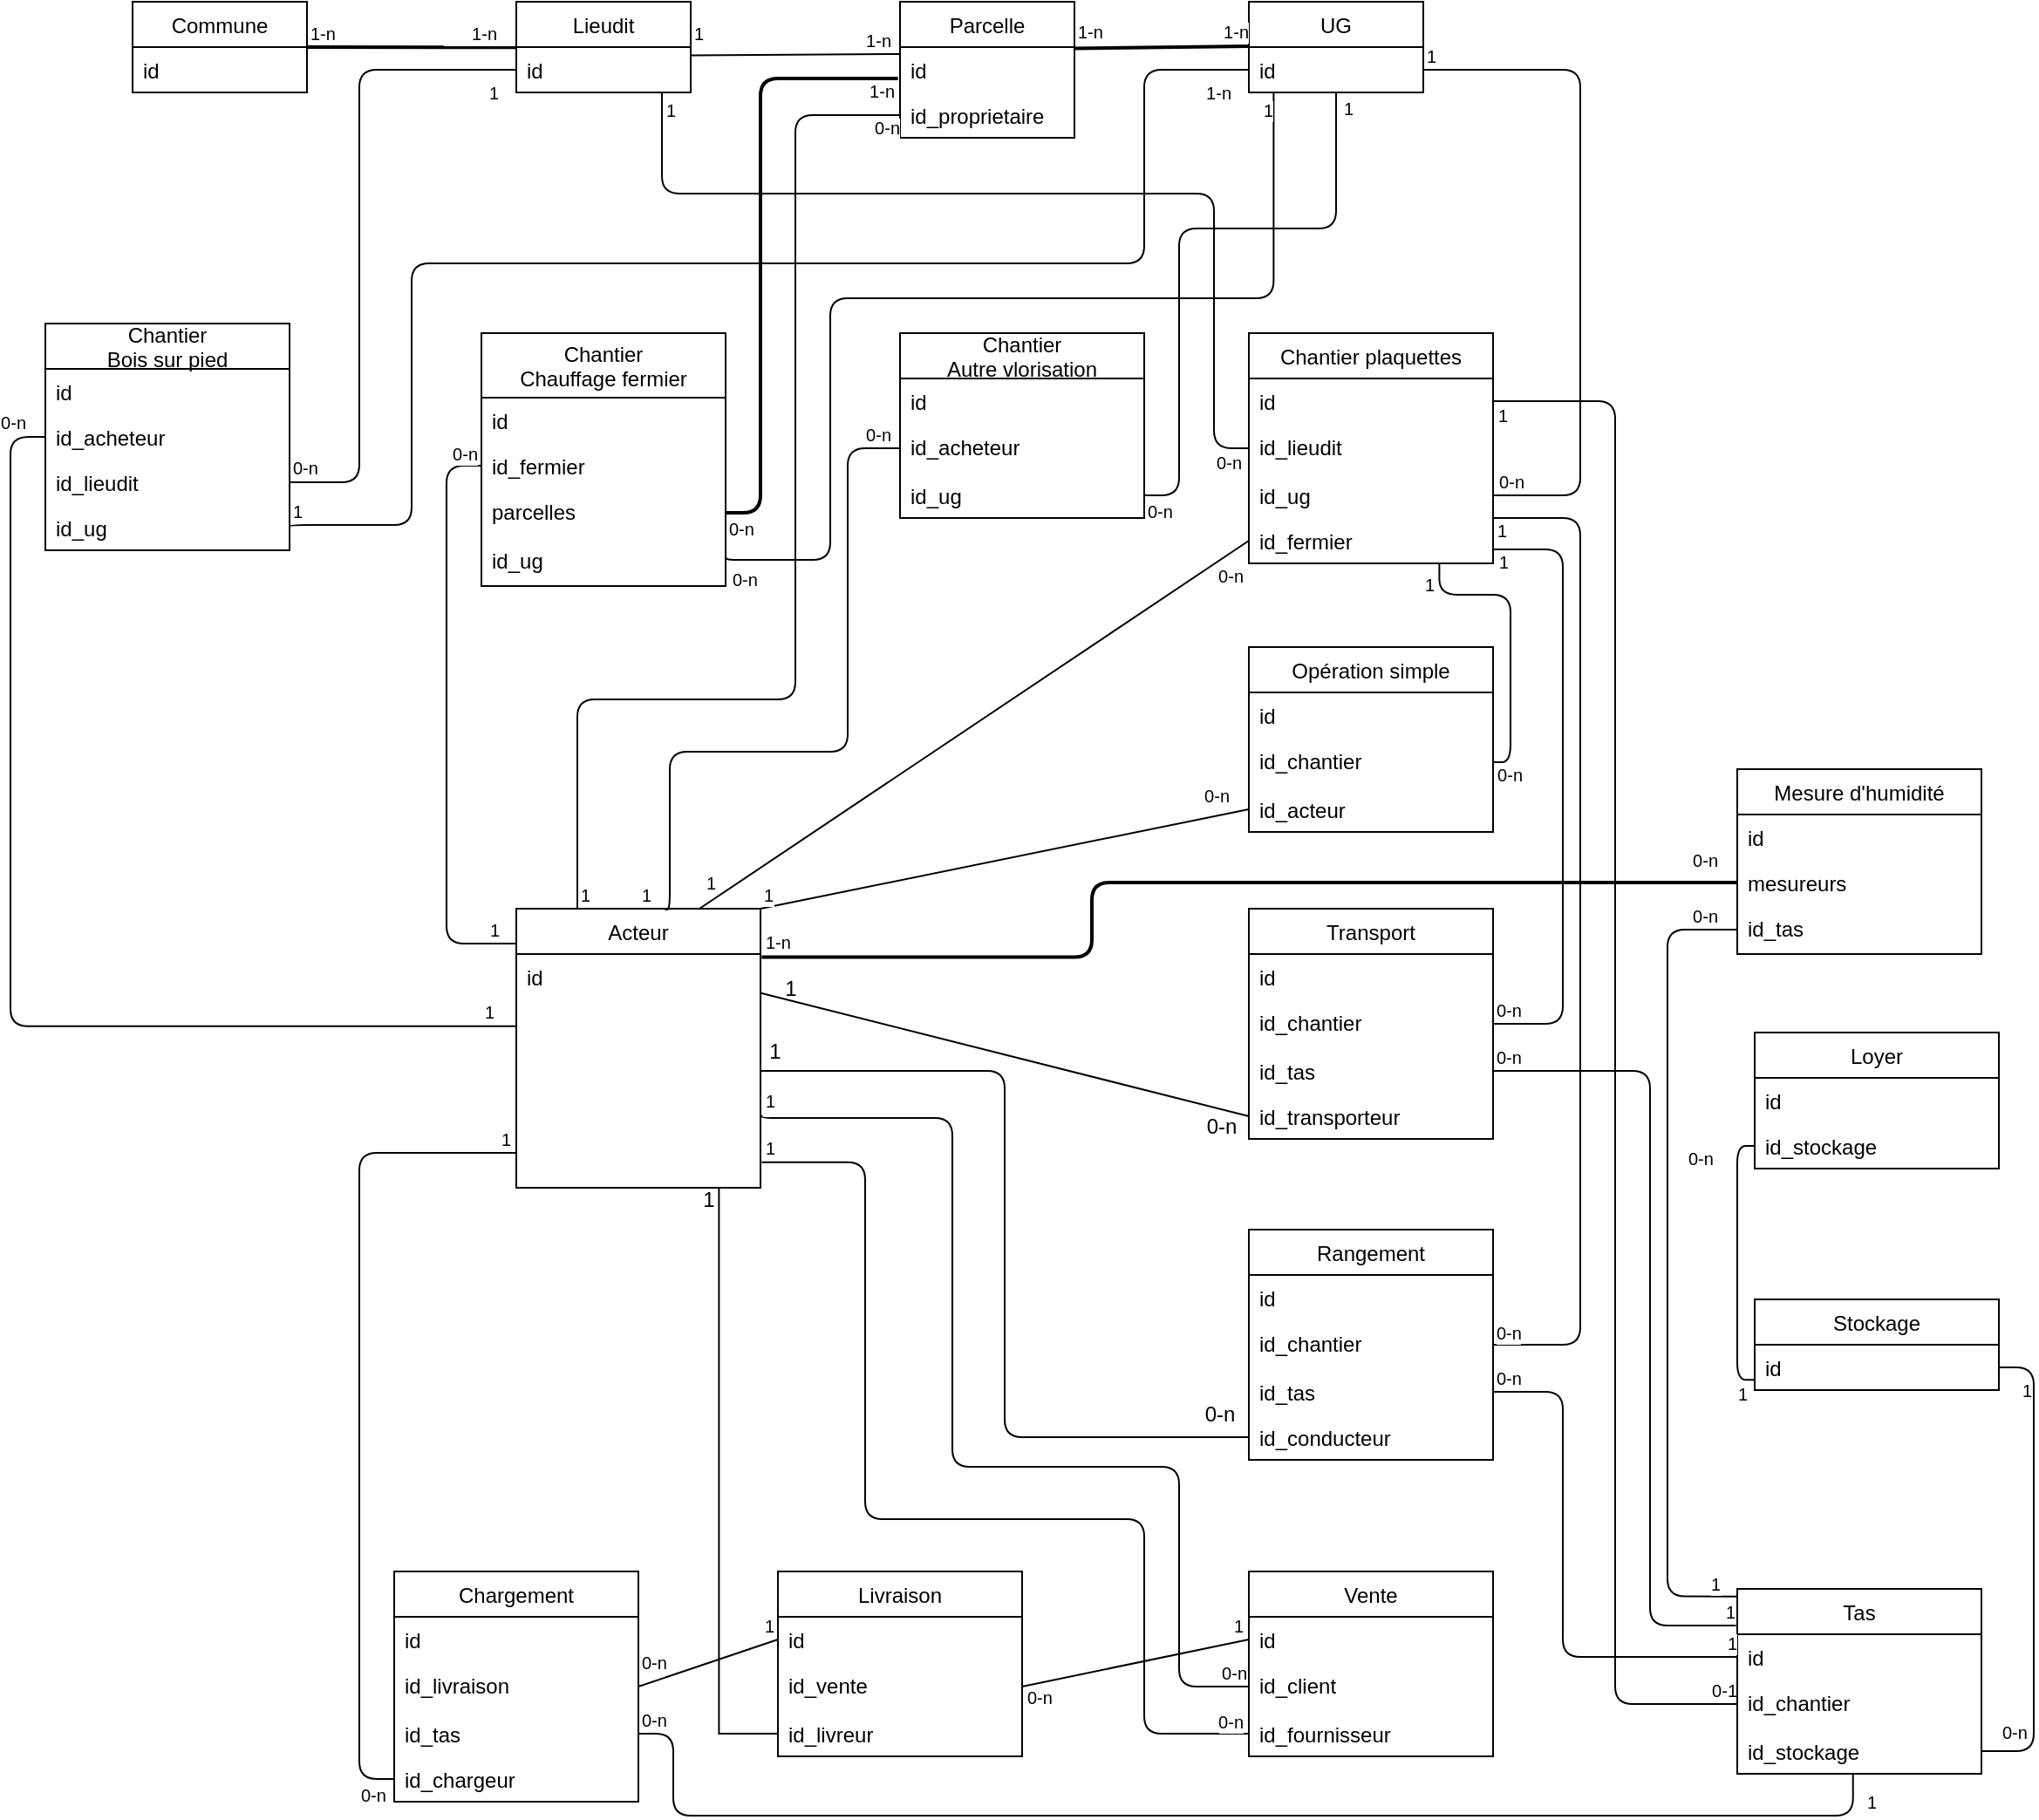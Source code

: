 <mxfile version="12.9.9" type="device"><diagram id="60s10iIONTChVd0ukh1b" name="Page-1"><mxGraphModel dx="467" dy="1447" grid="1" gridSize="10" guides="1" tooltips="1" connect="1" arrows="1" fold="1" page="1" pageScale="1" pageWidth="827" pageHeight="1169" math="0" shadow="0"><root><mxCell id="0"/><mxCell id="1" parent="0"/><mxCell id="avhmNzmc0kuJZvvVDFWn-31" value="Chantier&#10;Chauffage fermier" style="swimlane;fontStyle=0;childLayout=stackLayout;horizontal=1;startSize=37;fillColor=none;horizontalStack=0;resizeParent=1;resizeParentMax=0;resizeLast=0;collapsible=1;marginBottom=0;" parent="1" vertex="1"><mxGeometry x="640" y="70" width="140" height="145" as="geometry"/></mxCell><mxCell id="avhmNzmc0kuJZvvVDFWn-33" value="id" style="text;strokeColor=none;fillColor=none;align=left;verticalAlign=top;spacingLeft=4;spacingRight=4;overflow=hidden;rotatable=0;points=[[0,0.5],[1,0.5]];portConstraint=eastwest;" parent="avhmNzmc0kuJZvvVDFWn-31" vertex="1"><mxGeometry y="37" width="140" height="26" as="geometry"/></mxCell><mxCell id="avhmNzmc0kuJZvvVDFWn-53" value="id_fermier" style="text;strokeColor=none;fillColor=none;align=left;verticalAlign=top;spacingLeft=4;spacingRight=4;overflow=hidden;rotatable=0;points=[[0,0.5],[1,0.5]];portConstraint=eastwest;" parent="avhmNzmc0kuJZvvVDFWn-31" vertex="1"><mxGeometry y="63" width="140" height="26" as="geometry"/></mxCell><mxCell id="avhmNzmc0kuJZvvVDFWn-35" value="parcelles" style="text;strokeColor=none;fillColor=none;align=left;verticalAlign=top;spacingLeft=4;spacingRight=4;overflow=hidden;rotatable=0;points=[[0,0.5],[1,0.5]];portConstraint=eastwest;" parent="avhmNzmc0kuJZvvVDFWn-31" vertex="1"><mxGeometry y="89" width="140" height="28" as="geometry"/></mxCell><mxCell id="avhmNzmc0kuJZvvVDFWn-167" value="id_ug" style="text;strokeColor=none;fillColor=none;align=left;verticalAlign=top;spacingLeft=4;spacingRight=4;overflow=hidden;rotatable=0;points=[[0,0.5],[1,0.5]];portConstraint=eastwest;" parent="avhmNzmc0kuJZvvVDFWn-31" vertex="1"><mxGeometry y="117" width="140" height="28" as="geometry"/></mxCell><mxCell id="avhmNzmc0kuJZvvVDFWn-60" value="Chantier plaquettes" style="swimlane;fontStyle=0;childLayout=stackLayout;horizontal=1;startSize=26;fillColor=none;horizontalStack=0;resizeParent=1;resizeParentMax=0;resizeLast=0;collapsible=1;marginBottom=0;" parent="1" vertex="1"><mxGeometry x="1080" y="70" width="140" height="132" as="geometry"/></mxCell><mxCell id="avhmNzmc0kuJZvvVDFWn-61" value="id" style="text;strokeColor=none;fillColor=none;align=left;verticalAlign=top;spacingLeft=4;spacingRight=4;overflow=hidden;rotatable=0;points=[[0,0.5],[1,0.5]];portConstraint=eastwest;" parent="avhmNzmc0kuJZvvVDFWn-60" vertex="1"><mxGeometry y="26" width="140" height="26" as="geometry"/></mxCell><mxCell id="avhmNzmc0kuJZvvVDFWn-62" value="id_lieudit" style="text;strokeColor=none;fillColor=none;align=left;verticalAlign=top;spacingLeft=4;spacingRight=4;overflow=hidden;rotatable=0;points=[[0,0.5],[1,0.5]];portConstraint=eastwest;" parent="avhmNzmc0kuJZvvVDFWn-60" vertex="1"><mxGeometry y="52" width="140" height="28" as="geometry"/></mxCell><mxCell id="avhmNzmc0kuJZvvVDFWn-63" value="id_ug" style="text;strokeColor=none;fillColor=none;align=left;verticalAlign=top;spacingLeft=4;spacingRight=4;overflow=hidden;rotatable=0;points=[[0,0.5],[1,0.5]];portConstraint=eastwest;" parent="avhmNzmc0kuJZvvVDFWn-60" vertex="1"><mxGeometry y="80" width="140" height="26" as="geometry"/></mxCell><mxCell id="avhmNzmc0kuJZvvVDFWn-64" value="id_fermier" style="text;strokeColor=none;fillColor=none;align=left;verticalAlign=top;spacingLeft=4;spacingRight=4;overflow=hidden;rotatable=0;points=[[0,0.5],[1,0.5]];portConstraint=eastwest;" parent="avhmNzmc0kuJZvvVDFWn-60" vertex="1"><mxGeometry y="106" width="140" height="26" as="geometry"/></mxCell><mxCell id="avhmNzmc0kuJZvvVDFWn-56" value="Acteur" style="swimlane;fontStyle=0;childLayout=stackLayout;horizontal=1;startSize=26;fillColor=none;horizontalStack=0;resizeParent=1;resizeParentMax=0;resizeLast=0;collapsible=1;marginBottom=0;" parent="1" vertex="1"><mxGeometry x="660" y="400" width="140" height="160" as="geometry"/></mxCell><mxCell id="avhmNzmc0kuJZvvVDFWn-57" value="id" style="text;strokeColor=none;fillColor=none;align=left;verticalAlign=top;spacingLeft=4;spacingRight=4;overflow=hidden;rotatable=0;points=[[0,0.5],[1,0.5]];portConstraint=eastwest;" parent="avhmNzmc0kuJZvvVDFWn-56" vertex="1"><mxGeometry y="26" width="140" height="134" as="geometry"/></mxCell><mxCell id="avhmNzmc0kuJZvvVDFWn-65" value="Opération simple" style="swimlane;fontStyle=0;childLayout=stackLayout;horizontal=1;startSize=26;fillColor=none;horizontalStack=0;resizeParent=1;resizeParentMax=0;resizeLast=0;collapsible=1;marginBottom=0;" parent="1" vertex="1"><mxGeometry x="1080" y="250" width="140" height="106" as="geometry"/></mxCell><mxCell id="avhmNzmc0kuJZvvVDFWn-66" value="id" style="text;strokeColor=none;fillColor=none;align=left;verticalAlign=top;spacingLeft=4;spacingRight=4;overflow=hidden;rotatable=0;points=[[0,0.5],[1,0.5]];portConstraint=eastwest;" parent="avhmNzmc0kuJZvvVDFWn-65" vertex="1"><mxGeometry y="26" width="140" height="26" as="geometry"/></mxCell><mxCell id="avhmNzmc0kuJZvvVDFWn-67" value="id_chantier" style="text;strokeColor=none;fillColor=none;align=left;verticalAlign=top;spacingLeft=4;spacingRight=4;overflow=hidden;rotatable=0;points=[[0,0.5],[1,0.5]];portConstraint=eastwest;" parent="avhmNzmc0kuJZvvVDFWn-65" vertex="1"><mxGeometry y="52" width="140" height="28" as="geometry"/></mxCell><mxCell id="avhmNzmc0kuJZvvVDFWn-68" value="id_acteur" style="text;strokeColor=none;fillColor=none;align=left;verticalAlign=top;spacingLeft=4;spacingRight=4;overflow=hidden;rotatable=0;points=[[0,0.5],[1,0.5]];portConstraint=eastwest;" parent="avhmNzmc0kuJZvvVDFWn-65" vertex="1"><mxGeometry y="80" width="140" height="26" as="geometry"/></mxCell><mxCell id="avhmNzmc0kuJZvvVDFWn-70" value="Transport" style="swimlane;fontStyle=0;childLayout=stackLayout;horizontal=1;startSize=26;fillColor=none;horizontalStack=0;resizeParent=1;resizeParentMax=0;resizeLast=0;collapsible=1;marginBottom=0;" parent="1" vertex="1"><mxGeometry x="1080" y="400" width="140" height="132" as="geometry"/></mxCell><mxCell id="avhmNzmc0kuJZvvVDFWn-71" value="id" style="text;strokeColor=none;fillColor=none;align=left;verticalAlign=top;spacingLeft=4;spacingRight=4;overflow=hidden;rotatable=0;points=[[0,0.5],[1,0.5]];portConstraint=eastwest;" parent="avhmNzmc0kuJZvvVDFWn-70" vertex="1"><mxGeometry y="26" width="140" height="26" as="geometry"/></mxCell><mxCell id="avhmNzmc0kuJZvvVDFWn-72" value="id_chantier" style="text;strokeColor=none;fillColor=none;align=left;verticalAlign=top;spacingLeft=4;spacingRight=4;overflow=hidden;rotatable=0;points=[[0,0.5],[1,0.5]];portConstraint=eastwest;" parent="avhmNzmc0kuJZvvVDFWn-70" vertex="1"><mxGeometry y="52" width="140" height="28" as="geometry"/></mxCell><mxCell id="avhmNzmc0kuJZvvVDFWn-73" value="id_tas" style="text;strokeColor=none;fillColor=none;align=left;verticalAlign=top;spacingLeft=4;spacingRight=4;overflow=hidden;rotatable=0;points=[[0,0.5],[1,0.5]];portConstraint=eastwest;" parent="avhmNzmc0kuJZvvVDFWn-70" vertex="1"><mxGeometry y="80" width="140" height="26" as="geometry"/></mxCell><mxCell id="avhmNzmc0kuJZvvVDFWn-75" value="id_transporteur" style="text;strokeColor=none;fillColor=none;align=left;verticalAlign=top;spacingLeft=4;spacingRight=4;overflow=hidden;rotatable=0;points=[[0,0.5],[1,0.5]];portConstraint=eastwest;" parent="avhmNzmc0kuJZvvVDFWn-70" vertex="1"><mxGeometry y="106" width="140" height="26" as="geometry"/></mxCell><mxCell id="avhmNzmc0kuJZvvVDFWn-76" value="Rangement" style="swimlane;fontStyle=0;childLayout=stackLayout;horizontal=1;startSize=26;fillColor=none;horizontalStack=0;resizeParent=1;resizeParentMax=0;resizeLast=0;collapsible=1;marginBottom=0;" parent="1" vertex="1"><mxGeometry x="1080" y="584" width="140" height="132" as="geometry"/></mxCell><mxCell id="avhmNzmc0kuJZvvVDFWn-77" value="id" style="text;strokeColor=none;fillColor=none;align=left;verticalAlign=top;spacingLeft=4;spacingRight=4;overflow=hidden;rotatable=0;points=[[0,0.5],[1,0.5]];portConstraint=eastwest;" parent="avhmNzmc0kuJZvvVDFWn-76" vertex="1"><mxGeometry y="26" width="140" height="26" as="geometry"/></mxCell><mxCell id="avhmNzmc0kuJZvvVDFWn-78" value="id_chantier" style="text;strokeColor=none;fillColor=none;align=left;verticalAlign=top;spacingLeft=4;spacingRight=4;overflow=hidden;rotatable=0;points=[[0,0.5],[1,0.5]];portConstraint=eastwest;" parent="avhmNzmc0kuJZvvVDFWn-76" vertex="1"><mxGeometry y="52" width="140" height="28" as="geometry"/></mxCell><mxCell id="avhmNzmc0kuJZvvVDFWn-79" value="id_tas" style="text;strokeColor=none;fillColor=none;align=left;verticalAlign=top;spacingLeft=4;spacingRight=4;overflow=hidden;rotatable=0;points=[[0,0.5],[1,0.5]];portConstraint=eastwest;" parent="avhmNzmc0kuJZvvVDFWn-76" vertex="1"><mxGeometry y="80" width="140" height="26" as="geometry"/></mxCell><mxCell id="avhmNzmc0kuJZvvVDFWn-80" value="id_conducteur" style="text;strokeColor=none;fillColor=none;align=left;verticalAlign=top;spacingLeft=4;spacingRight=4;overflow=hidden;rotatable=0;points=[[0,0.5],[1,0.5]];portConstraint=eastwest;" parent="avhmNzmc0kuJZvvVDFWn-76" vertex="1"><mxGeometry y="106" width="140" height="26" as="geometry"/></mxCell><mxCell id="avhmNzmc0kuJZvvVDFWn-81" value="Vente" style="swimlane;fontStyle=0;childLayout=stackLayout;horizontal=1;startSize=26;fillColor=none;horizontalStack=0;resizeParent=1;resizeParentMax=0;resizeLast=0;collapsible=1;marginBottom=0;" parent="1" vertex="1"><mxGeometry x="1080" y="780" width="140" height="106" as="geometry"/></mxCell><mxCell id="avhmNzmc0kuJZvvVDFWn-82" value="id" style="text;strokeColor=none;fillColor=none;align=left;verticalAlign=top;spacingLeft=4;spacingRight=4;overflow=hidden;rotatable=0;points=[[0,0.5],[1,0.5]];portConstraint=eastwest;" parent="avhmNzmc0kuJZvvVDFWn-81" vertex="1"><mxGeometry y="26" width="140" height="26" as="geometry"/></mxCell><mxCell id="avhmNzmc0kuJZvvVDFWn-83" value="id_client" style="text;strokeColor=none;fillColor=none;align=left;verticalAlign=top;spacingLeft=4;spacingRight=4;overflow=hidden;rotatable=0;points=[[0,0.5],[1,0.5]];portConstraint=eastwest;" parent="avhmNzmc0kuJZvvVDFWn-81" vertex="1"><mxGeometry y="52" width="140" height="28" as="geometry"/></mxCell><mxCell id="avhmNzmc0kuJZvvVDFWn-84" value="id_fournisseur" style="text;strokeColor=none;fillColor=none;align=left;verticalAlign=top;spacingLeft=4;spacingRight=4;overflow=hidden;rotatable=0;points=[[0,0.5],[1,0.5]];portConstraint=eastwest;" parent="avhmNzmc0kuJZvvVDFWn-81" vertex="1"><mxGeometry y="80" width="140" height="26" as="geometry"/></mxCell><mxCell id="avhmNzmc0kuJZvvVDFWn-138" value="1" style="text;html=1;align=center;verticalAlign=middle;resizable=0;points=[];autosize=1;" parent="1" vertex="1"><mxGeometry x="798" y="472" width="20" height="20" as="geometry"/></mxCell><mxCell id="avhmNzmc0kuJZvvVDFWn-139" value="0-n" style="text;html=1;align=center;verticalAlign=middle;resizable=0;points=[];autosize=1;" parent="1" vertex="1"><mxGeometry x="1048" y="680" width="30" height="20" as="geometry"/></mxCell><mxCell id="avhmNzmc0kuJZvvVDFWn-140" value="" style="endArrow=none;html=1;rounded=0;exitX=0.998;exitY=0.166;exitDx=0;exitDy=0;exitPerimeter=0;entryX=0;entryY=0.5;entryDx=0;entryDy=0;" parent="1" source="avhmNzmc0kuJZvvVDFWn-57" target="avhmNzmc0kuJZvvVDFWn-75" edge="1"><mxGeometry relative="1" as="geometry"><mxPoint x="900" y="410" as="sourcePoint"/><mxPoint x="1060" y="410" as="targetPoint"/></mxGeometry></mxCell><mxCell id="avhmNzmc0kuJZvvVDFWn-141" value="1" style="text;html=1;align=center;verticalAlign=middle;resizable=0;points=[];autosize=1;" parent="1" vertex="1"><mxGeometry x="807" y="436" width="20" height="20" as="geometry"/></mxCell><mxCell id="avhmNzmc0kuJZvvVDFWn-142" value="0-n" style="text;html=1;align=center;verticalAlign=middle;resizable=0;points=[];autosize=1;" parent="1" vertex="1"><mxGeometry x="1049" y="515" width="30" height="20" as="geometry"/></mxCell><mxCell id="avhmNzmc0kuJZvvVDFWn-145" value="" style="endArrow=none;html=1;rounded=0;entryX=0;entryY=0.5;entryDx=0;entryDy=0;exitX=0.83;exitY=0.999;exitDx=0;exitDy=0;exitPerimeter=0;edgeStyle=orthogonalEdgeStyle;" parent="1" source="avhmNzmc0kuJZvvVDFWn-57" target="avhmNzmc0kuJZvvVDFWn-89" edge="1"><mxGeometry relative="1" as="geometry"><mxPoint x="620" y="860" as="sourcePoint"/><mxPoint x="780" y="860" as="targetPoint"/><Array as="points"><mxPoint x="776" y="873"/></Array></mxGeometry></mxCell><mxCell id="avhmNzmc0kuJZvvVDFWn-150" value="1" style="text;html=1;align=center;verticalAlign=middle;resizable=0;points=[];autosize=1;" parent="1" vertex="1"><mxGeometry x="760" y="557" width="20" height="20" as="geometry"/></mxCell><mxCell id="avhmNzmc0kuJZvvVDFWn-158" value="" style="endArrow=none;html=1;edgeStyle=orthogonalEdgeStyle;strokeWidth=1;exitX=1;exitY=0.5;exitDx=0;exitDy=0;entryX=1;entryY=0.5;entryDx=0;entryDy=0;" parent="1" source="avhmNzmc0kuJZvvVDFWn-98" target="avhmNzmc0kuJZvvVDFWn-114" edge="1"><mxGeometry relative="1" as="geometry"><mxPoint x="1560" y="202" as="sourcePoint"/><mxPoint x="1720" y="202" as="targetPoint"/><Array as="points"><mxPoint x="1530" y="883"/><mxPoint x="1530" y="663"/></Array></mxGeometry></mxCell><mxCell id="avhmNzmc0kuJZvvVDFWn-159" value="0-n" style="resizable=0;html=1;align=left;verticalAlign=bottom;labelBackgroundColor=#ffffff;fontSize=10;" parent="avhmNzmc0kuJZvvVDFWn-158" connectable="0" vertex="1"><mxGeometry x="-1" relative="1" as="geometry"><mxPoint x="10" y="-3" as="offset"/></mxGeometry></mxCell><mxCell id="avhmNzmc0kuJZvvVDFWn-160" value="1" style="resizable=0;html=1;align=right;verticalAlign=bottom;labelBackgroundColor=#ffffff;fontSize=10;" parent="avhmNzmc0kuJZvvVDFWn-158" connectable="0" vertex="1"><mxGeometry x="1" relative="1" as="geometry"><mxPoint x="19.88" y="21" as="offset"/></mxGeometry></mxCell><mxCell id="avhmNzmc0kuJZvvVDFWn-161" value="" style="endArrow=none;html=1;edgeStyle=orthogonalEdgeStyle;strokeWidth=1;exitX=0.001;exitY=0.041;exitDx=0;exitDy=0;entryX=0;entryY=0.5;entryDx=0;entryDy=0;exitPerimeter=0;" parent="1" source="avhmNzmc0kuJZvvVDFWn-95" target="avhmNzmc0kuJZvvVDFWn-102" edge="1"><mxGeometry relative="1" as="geometry"><mxPoint x="1330" y="580" as="sourcePoint"/><mxPoint x="1450" y="500" as="targetPoint"/><Array as="points"><mxPoint x="1320" y="794"/><mxPoint x="1320" y="412"/></Array></mxGeometry></mxCell><mxCell id="avhmNzmc0kuJZvvVDFWn-162" value="1" style="resizable=0;html=1;align=left;verticalAlign=bottom;labelBackgroundColor=#ffffff;fontSize=10;" parent="avhmNzmc0kuJZvvVDFWn-161" connectable="0" vertex="1"><mxGeometry x="-1" relative="1" as="geometry"><mxPoint x="-17.34" y="1" as="offset"/></mxGeometry></mxCell><mxCell id="avhmNzmc0kuJZvvVDFWn-163" value="0-n" style="resizable=0;html=1;align=right;verticalAlign=bottom;labelBackgroundColor=#ffffff;fontSize=10;" parent="avhmNzmc0kuJZvvVDFWn-161" connectable="0" vertex="1"><mxGeometry x="1" relative="1" as="geometry"><mxPoint x="-10.47" as="offset"/></mxGeometry></mxCell><mxCell id="avhmNzmc0kuJZvvVDFWn-164" value="" style="endArrow=none;html=1;edgeStyle=orthogonalEdgeStyle;strokeWidth=1;entryX=0.003;entryY=0.775;entryDx=0;entryDy=0;entryPerimeter=0;exitX=0;exitY=0.5;exitDx=0;exitDy=0;" parent="1" source="avhmNzmc0kuJZvvVDFWn-112" target="avhmNzmc0kuJZvvVDFWn-114" edge="1"><mxGeometry relative="1" as="geometry"><mxPoint x="1260" y="640" as="sourcePoint"/><mxPoint x="1420" y="640" as="targetPoint"/><Array as="points"><mxPoint x="1360" y="536"/><mxPoint x="1360" y="670"/></Array></mxGeometry></mxCell><mxCell id="avhmNzmc0kuJZvvVDFWn-165" value="0-n" style="resizable=0;html=1;align=left;verticalAlign=bottom;labelBackgroundColor=#ffffff;fontSize=10;" parent="avhmNzmc0kuJZvvVDFWn-164" connectable="0" vertex="1"><mxGeometry x="-1" relative="1" as="geometry"><mxPoint x="-40" y="15" as="offset"/></mxGeometry></mxCell><mxCell id="avhmNzmc0kuJZvvVDFWn-166" value="1" style="resizable=0;html=1;align=right;verticalAlign=bottom;labelBackgroundColor=#ffffff;fontSize=10;" parent="avhmNzmc0kuJZvvVDFWn-164" connectable="0" vertex="1"><mxGeometry x="1" relative="1" as="geometry"><mxPoint x="-3.53" y="15.93" as="offset"/></mxGeometry></mxCell><mxCell id="fddVi4kA7TXoustuPq99-2" value="" style="endArrow=none;html=1;entryX=0;entryY=0.5;entryDx=0;entryDy=0;exitX=1;exitY=0;exitDx=0;exitDy=0;" edge="1" parent="1" source="avhmNzmc0kuJZvvVDFWn-56" target="avhmNzmc0kuJZvvVDFWn-68"><mxGeometry relative="1" as="geometry"><mxPoint x="760" y="330" as="sourcePoint"/><mxPoint x="920" y="330" as="targetPoint"/></mxGeometry></mxCell><mxCell id="fddVi4kA7TXoustuPq99-3" value="1" style="resizable=0;html=1;align=left;verticalAlign=bottom;labelBackgroundColor=#ffffff;fontSize=10;" connectable="0" vertex="1" parent="fddVi4kA7TXoustuPq99-2"><mxGeometry x="-1" relative="1" as="geometry"><mxPoint as="offset"/></mxGeometry></mxCell><mxCell id="fddVi4kA7TXoustuPq99-4" value="0-n" style="resizable=0;html=1;align=right;verticalAlign=bottom;labelBackgroundColor=#ffffff;fontSize=10;" connectable="0" vertex="1" parent="fddVi4kA7TXoustuPq99-2"><mxGeometry x="1" relative="1" as="geometry"><mxPoint x="-10.25" as="offset"/></mxGeometry></mxCell><mxCell id="fddVi4kA7TXoustuPq99-5" value="" style="endArrow=none;html=1;entryX=0;entryY=0.5;entryDx=0;entryDy=0;exitX=0.75;exitY=0;exitDx=0;exitDy=0;" edge="1" parent="1" source="avhmNzmc0kuJZvvVDFWn-56" target="avhmNzmc0kuJZvvVDFWn-64"><mxGeometry relative="1" as="geometry"><mxPoint x="780" y="390" as="sourcePoint"/><mxPoint x="960" y="300" as="targetPoint"/></mxGeometry></mxCell><mxCell id="fddVi4kA7TXoustuPq99-6" value="1" style="resizable=0;html=1;align=left;verticalAlign=bottom;labelBackgroundColor=#ffffff;fontSize=10;" connectable="0" vertex="1" parent="fddVi4kA7TXoustuPq99-5"><mxGeometry x="-1" relative="1" as="geometry"><mxPoint x="1.7" y="-6.64" as="offset"/></mxGeometry></mxCell><mxCell id="fddVi4kA7TXoustuPq99-7" value="0-n" style="resizable=0;html=1;align=right;verticalAlign=bottom;labelBackgroundColor=#ffffff;fontSize=10;" connectable="0" vertex="1" parent="fddVi4kA7TXoustuPq99-5"><mxGeometry x="1" relative="1" as="geometry"><mxPoint x="-2.88" y="28.92" as="offset"/></mxGeometry></mxCell><mxCell id="fddVi4kA7TXoustuPq99-8" value="" style="endArrow=none;html=1;edgeStyle=orthogonalEdgeStyle;entryX=0;entryY=0.5;entryDx=0;entryDy=0;exitX=0.609;exitY=0.003;exitDx=0;exitDy=0;exitPerimeter=0;" edge="1" parent="1" source="avhmNzmc0kuJZvvVDFWn-56" target="avhmNzmc0kuJZvvVDFWn-55"><mxGeometry relative="1" as="geometry"><mxPoint x="750" y="390" as="sourcePoint"/><mxPoint x="840" y="290" as="targetPoint"/><Array as="points"><mxPoint x="748" y="401"/><mxPoint x="748" y="310"/><mxPoint x="850" y="310"/><mxPoint x="850" y="136"/></Array></mxGeometry></mxCell><mxCell id="fddVi4kA7TXoustuPq99-9" value="1" style="resizable=0;html=1;align=left;verticalAlign=bottom;labelBackgroundColor=#ffffff;fontSize=10;" connectable="0" vertex="1" parent="fddVi4kA7TXoustuPq99-8"><mxGeometry x="-1" relative="1" as="geometry"><mxPoint x="-15.26" y="-0.48" as="offset"/></mxGeometry></mxCell><mxCell id="fddVi4kA7TXoustuPq99-10" value="0-n" style="resizable=0;html=1;align=right;verticalAlign=bottom;labelBackgroundColor=#ffffff;fontSize=10;" connectable="0" vertex="1" parent="fddVi4kA7TXoustuPq99-8"><mxGeometry x="1" relative="1" as="geometry"><mxPoint x="-3.76" as="offset"/></mxGeometry></mxCell><mxCell id="avhmNzmc0kuJZvvVDFWn-90" value="Chargement" style="swimlane;fontStyle=0;childLayout=stackLayout;horizontal=1;startSize=26;fillColor=none;horizontalStack=0;resizeParent=1;resizeParentMax=0;resizeLast=0;collapsible=1;marginBottom=0;" parent="1" vertex="1"><mxGeometry x="590" y="780" width="140" height="132" as="geometry"/></mxCell><mxCell id="avhmNzmc0kuJZvvVDFWn-91" value="id" style="text;strokeColor=none;fillColor=none;align=left;verticalAlign=top;spacingLeft=4;spacingRight=4;overflow=hidden;rotatable=0;points=[[0,0.5],[1,0.5]];portConstraint=eastwest;" parent="avhmNzmc0kuJZvvVDFWn-90" vertex="1"><mxGeometry y="26" width="140" height="26" as="geometry"/></mxCell><mxCell id="avhmNzmc0kuJZvvVDFWn-92" value="id_livraison" style="text;strokeColor=none;fillColor=none;align=left;verticalAlign=top;spacingLeft=4;spacingRight=4;overflow=hidden;rotatable=0;points=[[0,0.5],[1,0.5]];portConstraint=eastwest;" parent="avhmNzmc0kuJZvvVDFWn-90" vertex="1"><mxGeometry y="52" width="140" height="28" as="geometry"/></mxCell><mxCell id="avhmNzmc0kuJZvvVDFWn-93" value="id_tas" style="text;strokeColor=none;fillColor=none;align=left;verticalAlign=top;spacingLeft=4;spacingRight=4;overflow=hidden;rotatable=0;points=[[0,0.5],[1,0.5]];portConstraint=eastwest;" parent="avhmNzmc0kuJZvvVDFWn-90" vertex="1"><mxGeometry y="80" width="140" height="26" as="geometry"/></mxCell><mxCell id="avhmNzmc0kuJZvvVDFWn-94" value="id_chargeur" style="text;strokeColor=none;fillColor=none;align=left;verticalAlign=top;spacingLeft=4;spacingRight=4;overflow=hidden;rotatable=0;points=[[0,0.5],[1,0.5]];portConstraint=eastwest;" parent="avhmNzmc0kuJZvvVDFWn-90" vertex="1"><mxGeometry y="106" width="140" height="26" as="geometry"/></mxCell><mxCell id="avhmNzmc0kuJZvvVDFWn-86" value="Livraison" style="swimlane;fontStyle=0;childLayout=stackLayout;horizontal=1;startSize=26;fillColor=none;horizontalStack=0;resizeParent=1;resizeParentMax=0;resizeLast=0;collapsible=1;marginBottom=0;" parent="1" vertex="1"><mxGeometry x="810" y="780" width="140" height="106" as="geometry"/></mxCell><mxCell id="avhmNzmc0kuJZvvVDFWn-87" value="id" style="text;strokeColor=none;fillColor=none;align=left;verticalAlign=top;spacingLeft=4;spacingRight=4;overflow=hidden;rotatable=0;points=[[0,0.5],[1,0.5]];portConstraint=eastwest;" parent="avhmNzmc0kuJZvvVDFWn-86" vertex="1"><mxGeometry y="26" width="140" height="26" as="geometry"/></mxCell><mxCell id="avhmNzmc0kuJZvvVDFWn-88" value="id_vente" style="text;strokeColor=none;fillColor=none;align=left;verticalAlign=top;spacingLeft=4;spacingRight=4;overflow=hidden;rotatable=0;points=[[0,0.5],[1,0.5]];portConstraint=eastwest;" parent="avhmNzmc0kuJZvvVDFWn-86" vertex="1"><mxGeometry y="52" width="140" height="28" as="geometry"/></mxCell><mxCell id="avhmNzmc0kuJZvvVDFWn-89" value="id_livreur" style="text;strokeColor=none;fillColor=none;align=left;verticalAlign=top;spacingLeft=4;spacingRight=4;overflow=hidden;rotatable=0;points=[[0,0.5],[1,0.5]];portConstraint=eastwest;" parent="avhmNzmc0kuJZvvVDFWn-86" vertex="1"><mxGeometry y="80" width="140" height="26" as="geometry"/></mxCell><mxCell id="fddVi4kA7TXoustuPq99-14" value="" style="endArrow=none;html=1;edgeStyle=orthogonalEdgeStyle;entryX=0;entryY=0.5;entryDx=0;entryDy=0;exitX=1;exitY=0.5;exitDx=0;exitDy=0;" edge="1" parent="1" source="avhmNzmc0kuJZvvVDFWn-61" target="avhmNzmc0kuJZvvVDFWn-97"><mxGeometry relative="1" as="geometry"><mxPoint x="1230" y="130" as="sourcePoint"/><mxPoint x="1390" y="130" as="targetPoint"/></mxGeometry></mxCell><mxCell id="fddVi4kA7TXoustuPq99-15" value="1" style="resizable=0;html=1;align=left;verticalAlign=bottom;labelBackgroundColor=#ffffff;fontSize=10;" connectable="0" vertex="1" parent="fddVi4kA7TXoustuPq99-14"><mxGeometry x="-1" relative="1" as="geometry"><mxPoint x="1" y="16" as="offset"/></mxGeometry></mxCell><mxCell id="fddVi4kA7TXoustuPq99-16" value="0-1" style="resizable=0;html=1;align=right;verticalAlign=bottom;labelBackgroundColor=#ffffff;fontSize=10;" connectable="0" vertex="1" parent="fddVi4kA7TXoustuPq99-14"><mxGeometry x="1" relative="1" as="geometry"/></mxCell><mxCell id="fddVi4kA7TXoustuPq99-22" value="" style="endArrow=none;html=1;edgeStyle=orthogonalEdgeStyle;entryX=0;entryY=0.5;entryDx=0;entryDy=0;exitX=0.004;exitY=0.309;exitDx=0;exitDy=0;exitPerimeter=0;" edge="1" parent="1" source="avhmNzmc0kuJZvvVDFWn-57" target="avhmNzmc0kuJZvvVDFWn-52"><mxGeometry relative="1" as="geometry"><mxPoint x="260" y="250" as="sourcePoint"/><mxPoint x="420" y="250" as="targetPoint"/><Array as="points"><mxPoint x="370" y="467"/><mxPoint x="370" y="130"/></Array></mxGeometry></mxCell><mxCell id="fddVi4kA7TXoustuPq99-23" value="1" style="resizable=0;html=1;align=left;verticalAlign=bottom;labelBackgroundColor=#ffffff;fontSize=10;" connectable="0" vertex="1" parent="fddVi4kA7TXoustuPq99-22"><mxGeometry x="-1" relative="1" as="geometry"><mxPoint x="-20.56" as="offset"/></mxGeometry></mxCell><mxCell id="fddVi4kA7TXoustuPq99-24" value="0-n" style="resizable=0;html=1;align=right;verticalAlign=bottom;labelBackgroundColor=#ffffff;fontSize=10;" connectable="0" vertex="1" parent="fddVi4kA7TXoustuPq99-22"><mxGeometry x="1" relative="1" as="geometry"><mxPoint x="-10.04" as="offset"/></mxGeometry></mxCell><mxCell id="fddVi4kA7TXoustuPq99-41" value="UG" style="swimlane;fontStyle=0;childLayout=stackLayout;horizontal=1;startSize=26;fillColor=none;horizontalStack=0;resizeParent=1;resizeParentMax=0;resizeLast=0;collapsible=1;marginBottom=0;" vertex="1" parent="1"><mxGeometry x="1080" y="-120" width="100" height="52" as="geometry"/></mxCell><mxCell id="fddVi4kA7TXoustuPq99-42" value="id" style="text;strokeColor=none;fillColor=none;align=left;verticalAlign=top;spacingLeft=4;spacingRight=4;overflow=hidden;rotatable=0;points=[[0,0.5],[1,0.5]];portConstraint=eastwest;" vertex="1" parent="fddVi4kA7TXoustuPq99-41"><mxGeometry y="26" width="100" height="26" as="geometry"/></mxCell><mxCell id="fddVi4kA7TXoustuPq99-38" value="Parcelle" style="swimlane;fontStyle=0;childLayout=stackLayout;horizontal=1;startSize=26;fillColor=none;horizontalStack=0;resizeParent=1;resizeParentMax=0;resizeLast=0;collapsible=1;marginBottom=0;" vertex="1" parent="1"><mxGeometry x="880" y="-120" width="100" height="78" as="geometry"/></mxCell><mxCell id="fddVi4kA7TXoustuPq99-39" value="id" style="text;strokeColor=none;fillColor=none;align=left;verticalAlign=top;spacingLeft=4;spacingRight=4;overflow=hidden;rotatable=0;points=[[0,0.5],[1,0.5]];portConstraint=eastwest;" vertex="1" parent="fddVi4kA7TXoustuPq99-38"><mxGeometry y="26" width="100" height="26" as="geometry"/></mxCell><mxCell id="fddVi4kA7TXoustuPq99-40" value="id_proprietaire" style="text;strokeColor=none;fillColor=none;align=left;verticalAlign=top;spacingLeft=4;spacingRight=4;overflow=hidden;rotatable=0;points=[[0,0.5],[1,0.5]];portConstraint=eastwest;" vertex="1" parent="fddVi4kA7TXoustuPq99-38"><mxGeometry y="52" width="100" height="26" as="geometry"/></mxCell><mxCell id="fddVi4kA7TXoustuPq99-36" value="Lieudit" style="swimlane;fontStyle=0;childLayout=stackLayout;horizontal=1;startSize=26;fillColor=none;horizontalStack=0;resizeParent=1;resizeParentMax=0;resizeLast=0;collapsible=1;marginBottom=0;" vertex="1" parent="1"><mxGeometry x="660" y="-120" width="100" height="52" as="geometry"/></mxCell><mxCell id="fddVi4kA7TXoustuPq99-49" value="" style="endArrow=none;html=1;strokeWidth=1;exitX=0.999;exitY=0.182;exitDx=0;exitDy=0;exitPerimeter=0;" edge="1" parent="fddVi4kA7TXoustuPq99-36" source="fddVi4kA7TXoustuPq99-37"><mxGeometry relative="1" as="geometry"><mxPoint x="90" y="20" as="sourcePoint"/><mxPoint x="220" y="30" as="targetPoint"/></mxGeometry></mxCell><mxCell id="fddVi4kA7TXoustuPq99-51" value="1-n" style="resizable=0;html=1;align=right;verticalAlign=bottom;labelBackgroundColor=#ffffff;fontSize=10;" connectable="0" vertex="1" parent="fddVi4kA7TXoustuPq99-49"><mxGeometry x="1" relative="1" as="geometry"><mxPoint x="-4.69" as="offset"/></mxGeometry></mxCell><mxCell id="fddVi4kA7TXoustuPq99-50" value="1" style="resizable=0;html=1;align=left;verticalAlign=bottom;labelBackgroundColor=#ffffff;fontSize=10;" connectable="0" vertex="1" parent="fddVi4kA7TXoustuPq99-49"><mxGeometry x="-1" relative="1" as="geometry"><mxPoint y="-3.8" as="offset"/></mxGeometry></mxCell><mxCell id="fddVi4kA7TXoustuPq99-37" value="id" style="text;strokeColor=none;fillColor=none;align=left;verticalAlign=top;spacingLeft=4;spacingRight=4;overflow=hidden;rotatable=0;points=[[0,0.5],[1,0.5]];portConstraint=eastwest;" vertex="1" parent="fddVi4kA7TXoustuPq99-36"><mxGeometry y="26" width="100" height="26" as="geometry"/></mxCell><mxCell id="fddVi4kA7TXoustuPq99-29" value="Commune" style="swimlane;fontStyle=0;childLayout=stackLayout;horizontal=1;startSize=26;fillColor=none;horizontalStack=0;resizeParent=1;resizeParentMax=0;resizeLast=0;collapsible=1;marginBottom=0;" vertex="1" parent="1"><mxGeometry x="440" y="-120" width="100" height="52" as="geometry"/></mxCell><mxCell id="fddVi4kA7TXoustuPq99-30" value="id" style="text;strokeColor=none;fillColor=none;align=left;verticalAlign=top;spacingLeft=4;spacingRight=4;overflow=hidden;rotatable=0;points=[[0,0.5],[1,0.5]];portConstraint=eastwest;" vertex="1" parent="fddVi4kA7TXoustuPq99-29"><mxGeometry y="26" width="100" height="26" as="geometry"/></mxCell><mxCell id="fddVi4kA7TXoustuPq99-43" value="" style="endArrow=none;html=1;entryX=0.003;entryY=0.004;entryDx=0;entryDy=0;entryPerimeter=0;exitX=1;exitY=0.5;exitDx=0;exitDy=0;strokeWidth=2;" edge="1" parent="1" source="fddVi4kA7TXoustuPq99-29" target="fddVi4kA7TXoustuPq99-37"><mxGeometry relative="1" as="geometry"><mxPoint x="520" y="-40" as="sourcePoint"/><mxPoint x="680" y="-40" as="targetPoint"/></mxGeometry></mxCell><mxCell id="fddVi4kA7TXoustuPq99-44" value="1-n" style="resizable=0;html=1;align=left;verticalAlign=bottom;labelBackgroundColor=#ffffff;fontSize=10;" connectable="0" vertex="1" parent="fddVi4kA7TXoustuPq99-43"><mxGeometry x="-1" relative="1" as="geometry"/></mxCell><mxCell id="fddVi4kA7TXoustuPq99-45" value="1-n" style="resizable=0;html=1;align=right;verticalAlign=bottom;labelBackgroundColor=#ffffff;fontSize=10;" connectable="0" vertex="1" parent="fddVi4kA7TXoustuPq99-43"><mxGeometry x="1" relative="1" as="geometry"><mxPoint x="-10.98" as="offset"/></mxGeometry></mxCell><mxCell id="avhmNzmc0kuJZvvVDFWn-37" value="Chantier&#10;Autre vlorisation" style="swimlane;fontStyle=0;childLayout=stackLayout;horizontal=1;startSize=26;fillColor=none;horizontalStack=0;resizeParent=1;resizeParentMax=0;resizeLast=0;collapsible=1;marginBottom=0;" parent="1" vertex="1"><mxGeometry x="880" y="70" width="140" height="106" as="geometry"/></mxCell><mxCell id="avhmNzmc0kuJZvvVDFWn-38" value="id" style="text;strokeColor=none;fillColor=none;align=left;verticalAlign=top;spacingLeft=4;spacingRight=4;overflow=hidden;rotatable=0;points=[[0,0.5],[1,0.5]];portConstraint=eastwest;" parent="avhmNzmc0kuJZvvVDFWn-37" vertex="1"><mxGeometry y="26" width="140" height="26" as="geometry"/></mxCell><mxCell id="avhmNzmc0kuJZvvVDFWn-55" value="id_acheteur" style="text;strokeColor=none;fillColor=none;align=left;verticalAlign=top;spacingLeft=4;spacingRight=4;overflow=hidden;rotatable=0;points=[[0,0.5],[1,0.5]];portConstraint=eastwest;" parent="avhmNzmc0kuJZvvVDFWn-37" vertex="1"><mxGeometry y="52" width="140" height="28" as="geometry"/></mxCell><mxCell id="avhmNzmc0kuJZvvVDFWn-39" value="id_ug" style="text;strokeColor=none;fillColor=none;align=left;verticalAlign=top;spacingLeft=4;spacingRight=4;overflow=hidden;rotatable=0;points=[[0,0.5],[1,0.5]];portConstraint=eastwest;" parent="avhmNzmc0kuJZvvVDFWn-37" vertex="1"><mxGeometry y="80" width="140" height="26" as="geometry"/></mxCell><mxCell id="fddVi4kA7TXoustuPq99-46" value="" style="endArrow=none;html=1;edgeStyle=orthogonalEdgeStyle;strokeWidth=1;entryX=0;entryY=0.5;entryDx=0;entryDy=0;exitX=0.25;exitY=0;exitDx=0;exitDy=0;" edge="1" parent="1" source="avhmNzmc0kuJZvvVDFWn-56" target="fddVi4kA7TXoustuPq99-40"><mxGeometry relative="1" as="geometry"><mxPoint x="730" y="-20" as="sourcePoint"/><mxPoint x="890" y="-20" as="targetPoint"/><Array as="points"><mxPoint x="695" y="280"/><mxPoint x="820" y="280"/><mxPoint x="820" y="-55"/></Array></mxGeometry></mxCell><mxCell id="fddVi4kA7TXoustuPq99-47" value="1" style="resizable=0;html=1;align=left;verticalAlign=bottom;labelBackgroundColor=#ffffff;fontSize=10;" connectable="0" vertex="1" parent="fddVi4kA7TXoustuPq99-46"><mxGeometry x="-1" relative="1" as="geometry"/></mxCell><mxCell id="fddVi4kA7TXoustuPq99-48" value="0-n" style="resizable=0;html=1;align=right;verticalAlign=bottom;labelBackgroundColor=#ffffff;fontSize=10;" connectable="0" vertex="1" parent="fddVi4kA7TXoustuPq99-46"><mxGeometry x="1" relative="1" as="geometry"><mxPoint y="15.83" as="offset"/></mxGeometry></mxCell><mxCell id="fddVi4kA7TXoustuPq99-58" value="" style="endArrow=none;html=1;strokeWidth=2;exitX=1.003;exitY=0.028;exitDx=0;exitDy=0;exitPerimeter=0;entryX=0.003;entryY=-0.019;entryDx=0;entryDy=0;entryPerimeter=0;" edge="1" parent="1" source="fddVi4kA7TXoustuPq99-39" target="fddVi4kA7TXoustuPq99-42"><mxGeometry relative="1" as="geometry"><mxPoint x="1010" y="-30" as="sourcePoint"/><mxPoint x="1170" y="-30" as="targetPoint"/></mxGeometry></mxCell><mxCell id="fddVi4kA7TXoustuPq99-59" value="1-n" style="resizable=0;html=1;align=left;verticalAlign=bottom;labelBackgroundColor=#ffffff;fontSize=10;" connectable="0" vertex="1" parent="fddVi4kA7TXoustuPq99-58"><mxGeometry x="-1" relative="1" as="geometry"><mxPoint y="-1" as="offset"/></mxGeometry></mxCell><mxCell id="fddVi4kA7TXoustuPq99-60" value="1-n" style="resizable=0;html=1;align=right;verticalAlign=bottom;labelBackgroundColor=#ffffff;fontSize=10;" connectable="0" vertex="1" parent="fddVi4kA7TXoustuPq99-58"><mxGeometry x="1" relative="1" as="geometry"><mxPoint x="-0.29" as="offset"/></mxGeometry></mxCell><mxCell id="fddVi4kA7TXoustuPq99-61" value="" style="endArrow=none;html=1;edgeStyle=orthogonalEdgeStyle;strokeWidth=1;entryX=0;entryY=0.5;entryDx=0;entryDy=0;exitX=0.835;exitY=1.012;exitDx=0;exitDy=0;exitPerimeter=0;" edge="1" parent="1" source="fddVi4kA7TXoustuPq99-37" target="avhmNzmc0kuJZvvVDFWn-62"><mxGeometry relative="1" as="geometry"><mxPoint x="750" y="-60" as="sourcePoint"/><mxPoint x="1130" y="10" as="targetPoint"/><Array as="points"><mxPoint x="744" y="-10"/><mxPoint x="1060" y="-10"/><mxPoint x="1060" y="136"/></Array></mxGeometry></mxCell><mxCell id="fddVi4kA7TXoustuPq99-62" value="1" style="resizable=0;html=1;align=left;verticalAlign=bottom;labelBackgroundColor=#ffffff;fontSize=10;" connectable="0" vertex="1" parent="fddVi4kA7TXoustuPq99-61"><mxGeometry x="-1" relative="1" as="geometry"><mxPoint y="17.69" as="offset"/></mxGeometry></mxCell><mxCell id="fddVi4kA7TXoustuPq99-63" value="0-n" style="resizable=0;html=1;align=right;verticalAlign=bottom;labelBackgroundColor=#ffffff;fontSize=10;" connectable="0" vertex="1" parent="fddVi4kA7TXoustuPq99-61"><mxGeometry x="1" relative="1" as="geometry"><mxPoint x="-2.83" y="16" as="offset"/></mxGeometry></mxCell><mxCell id="fddVi4kA7TXoustuPq99-64" value="" style="endArrow=none;html=1;edgeStyle=orthogonalEdgeStyle;strokeWidth=1;exitX=1;exitY=0.5;exitDx=0;exitDy=0;entryX=1;entryY=0.5;entryDx=0;entryDy=0;" edge="1" parent="1" source="fddVi4kA7TXoustuPq99-42" target="avhmNzmc0kuJZvvVDFWn-63"><mxGeometry relative="1" as="geometry"><mxPoint x="1150" y="10" as="sourcePoint"/><mxPoint x="1310" y="10" as="targetPoint"/><Array as="points"><mxPoint x="1270" y="-81"/><mxPoint x="1270" y="163"/></Array></mxGeometry></mxCell><mxCell id="fddVi4kA7TXoustuPq99-65" value="1" style="resizable=0;html=1;align=left;verticalAlign=bottom;labelBackgroundColor=#ffffff;fontSize=10;" connectable="0" vertex="1" parent="fddVi4kA7TXoustuPq99-64"><mxGeometry x="-1" relative="1" as="geometry"/></mxCell><mxCell id="fddVi4kA7TXoustuPq99-66" value="0-n" style="resizable=0;html=1;align=right;verticalAlign=bottom;labelBackgroundColor=#ffffff;fontSize=10;" connectable="0" vertex="1" parent="fddVi4kA7TXoustuPq99-64"><mxGeometry x="1" relative="1" as="geometry"><mxPoint x="18.14" as="offset"/></mxGeometry></mxCell><mxCell id="fddVi4kA7TXoustuPq99-67" value="" style="endArrow=none;html=1;edgeStyle=orthogonalEdgeStyle;strokeWidth=1;entryX=0.5;entryY=1;entryDx=0;entryDy=0;exitX=1;exitY=0.5;exitDx=0;exitDy=0;" edge="1" parent="1" source="avhmNzmc0kuJZvvVDFWn-39" target="fddVi4kA7TXoustuPq99-41"><mxGeometry relative="1" as="geometry"><mxPoint x="970" y="30" as="sourcePoint"/><mxPoint x="1130" y="30" as="targetPoint"/><Array as="points"><mxPoint x="1040" y="163"/><mxPoint x="1040" y="10"/><mxPoint x="1130" y="10"/></Array></mxGeometry></mxCell><mxCell id="fddVi4kA7TXoustuPq99-68" value="0-n" style="resizable=0;html=1;align=left;verticalAlign=bottom;labelBackgroundColor=#ffffff;fontSize=10;" connectable="0" vertex="1" parent="fddVi4kA7TXoustuPq99-67"><mxGeometry x="-1" relative="1" as="geometry"><mxPoint y="17" as="offset"/></mxGeometry></mxCell><mxCell id="fddVi4kA7TXoustuPq99-69" value="1" style="resizable=0;html=1;align=right;verticalAlign=bottom;labelBackgroundColor=#ffffff;fontSize=10;" connectable="0" vertex="1" parent="fddVi4kA7TXoustuPq99-67"><mxGeometry x="1" relative="1" as="geometry"><mxPoint x="10" y="17.79" as="offset"/></mxGeometry></mxCell><mxCell id="fddVi4kA7TXoustuPq99-70" value="" style="endArrow=none;html=1;edgeStyle=orthogonalEdgeStyle;strokeWidth=1;entryX=0.142;entryY=1.012;entryDx=0;entryDy=0;entryPerimeter=0;exitX=1.003;exitY=0.417;exitDx=0;exitDy=0;exitPerimeter=0;" edge="1" parent="1" source="avhmNzmc0kuJZvvVDFWn-167" target="fddVi4kA7TXoustuPq99-42"><mxGeometry relative="1" as="geometry"><mxPoint x="840" y="20" as="sourcePoint"/><mxPoint x="1000" y="20" as="targetPoint"/><Array as="points"><mxPoint x="780" y="200"/><mxPoint x="840" y="200"/><mxPoint x="840" y="50"/><mxPoint x="1094" y="50"/></Array></mxGeometry></mxCell><mxCell id="fddVi4kA7TXoustuPq99-71" value="0-n" style="resizable=0;html=1;align=left;verticalAlign=bottom;labelBackgroundColor=#ffffff;fontSize=10;" connectable="0" vertex="1" parent="fddVi4kA7TXoustuPq99-70"><mxGeometry x="-1" relative="1" as="geometry"><mxPoint x="1.12" y="20.43" as="offset"/></mxGeometry></mxCell><mxCell id="fddVi4kA7TXoustuPq99-72" value="1" style="resizable=0;html=1;align=right;verticalAlign=bottom;labelBackgroundColor=#ffffff;fontSize=10;" connectable="0" vertex="1" parent="fddVi4kA7TXoustuPq99-70"><mxGeometry x="1" relative="1" as="geometry"><mxPoint y="17.93" as="offset"/></mxGeometry></mxCell><mxCell id="avhmNzmc0kuJZvvVDFWn-13" value="Chantier&#10;Bois sur pied" style="swimlane;fontStyle=0;childLayout=stackLayout;horizontal=1;startSize=26;fillColor=none;horizontalStack=0;resizeParent=1;resizeParentMax=0;resizeLast=0;collapsible=1;marginBottom=0;" parent="1" vertex="1"><mxGeometry x="390" y="64.5" width="140" height="130" as="geometry"/></mxCell><mxCell id="avhmNzmc0kuJZvvVDFWn-26" value="id" style="text;strokeColor=none;fillColor=none;align=left;verticalAlign=top;spacingLeft=4;spacingRight=4;overflow=hidden;rotatable=0;points=[[0,0.5],[1,0.5]];portConstraint=eastwest;" parent="avhmNzmc0kuJZvvVDFWn-13" vertex="1"><mxGeometry y="26" width="140" height="26" as="geometry"/></mxCell><mxCell id="avhmNzmc0kuJZvvVDFWn-52" value="id_acheteur" style="text;strokeColor=none;fillColor=none;align=left;verticalAlign=top;spacingLeft=4;spacingRight=4;overflow=hidden;rotatable=0;points=[[0,0.5],[1,0.5]];portConstraint=eastwest;" parent="avhmNzmc0kuJZvvVDFWn-13" vertex="1"><mxGeometry y="52" width="140" height="26" as="geometry"/></mxCell><mxCell id="avhmNzmc0kuJZvvVDFWn-27" value="id_lieudit" style="text;strokeColor=none;fillColor=none;align=left;verticalAlign=top;spacingLeft=4;spacingRight=4;overflow=hidden;rotatable=0;points=[[0,0.5],[1,0.5]];portConstraint=eastwest;" parent="avhmNzmc0kuJZvvVDFWn-13" vertex="1"><mxGeometry y="78" width="140" height="26" as="geometry"/></mxCell><mxCell id="avhmNzmc0kuJZvvVDFWn-28" value="id_ug" style="text;strokeColor=none;fillColor=none;align=left;verticalAlign=top;spacingLeft=4;spacingRight=4;overflow=hidden;rotatable=0;points=[[0,0.5],[1,0.5]];portConstraint=eastwest;" parent="avhmNzmc0kuJZvvVDFWn-13" vertex="1"><mxGeometry y="104" width="140" height="26" as="geometry"/></mxCell><mxCell id="fddVi4kA7TXoustuPq99-73" value="" style="endArrow=none;html=1;edgeStyle=orthogonalEdgeStyle;strokeWidth=1;exitX=1;exitY=0.5;exitDx=0;exitDy=0;entryX=0;entryY=0.5;entryDx=0;entryDy=0;" edge="1" parent="1" source="avhmNzmc0kuJZvvVDFWn-28" target="fddVi4kA7TXoustuPq99-42"><mxGeometry relative="1" as="geometry"><mxPoint x="610" y="30" as="sourcePoint"/><mxPoint x="770" y="30" as="targetPoint"/><Array as="points"><mxPoint x="530" y="180"/><mxPoint x="600" y="180"/><mxPoint x="600" y="30"/><mxPoint x="1020" y="30"/><mxPoint x="1020" y="-81"/></Array></mxGeometry></mxCell><mxCell id="fddVi4kA7TXoustuPq99-74" value="1" style="resizable=0;html=1;align=left;verticalAlign=bottom;labelBackgroundColor=#ffffff;fontSize=10;" connectable="0" vertex="1" parent="fddVi4kA7TXoustuPq99-73"><mxGeometry x="-1" relative="1" as="geometry"><mxPoint y="-1" as="offset"/></mxGeometry></mxCell><mxCell id="fddVi4kA7TXoustuPq99-75" value="1-n" style="resizable=0;html=1;align=right;verticalAlign=bottom;labelBackgroundColor=#ffffff;fontSize=10;" connectable="0" vertex="1" parent="fddVi4kA7TXoustuPq99-73"><mxGeometry x="1" relative="1" as="geometry"><mxPoint x="-10" y="21" as="offset"/></mxGeometry></mxCell><mxCell id="fddVi4kA7TXoustuPq99-80" value="" style="endArrow=none;html=1;edgeStyle=orthogonalEdgeStyle;strokeWidth=2;entryX=-0.012;entryY=0.706;entryDx=0;entryDy=0;exitX=1;exitY=0.5;exitDx=0;exitDy=0;entryPerimeter=0;" edge="1" parent="1" source="avhmNzmc0kuJZvvVDFWn-35" target="fddVi4kA7TXoustuPq99-39"><mxGeometry relative="1" as="geometry"><mxPoint x="790" y="40" as="sourcePoint"/><mxPoint x="950" y="40" as="targetPoint"/><Array as="points"><mxPoint x="800" y="173"/><mxPoint x="800" y="-76"/><mxPoint x="879" y="-76"/></Array></mxGeometry></mxCell><mxCell id="fddVi4kA7TXoustuPq99-81" value="0-n" style="resizable=0;html=1;align=left;verticalAlign=bottom;labelBackgroundColor=#ffffff;fontSize=10;" connectable="0" vertex="1" parent="fddVi4kA7TXoustuPq99-80"><mxGeometry x="-1" relative="1" as="geometry"><mxPoint y="17" as="offset"/></mxGeometry></mxCell><mxCell id="fddVi4kA7TXoustuPq99-82" value="1-n" style="resizable=0;html=1;align=right;verticalAlign=bottom;labelBackgroundColor=#ffffff;fontSize=10;" connectable="0" vertex="1" parent="fddVi4kA7TXoustuPq99-80"><mxGeometry x="1" relative="1" as="geometry"><mxPoint x="-1.79" y="15.65" as="offset"/></mxGeometry></mxCell><mxCell id="fddVi4kA7TXoustuPq99-83" value="" style="endArrow=none;html=1;edgeStyle=orthogonalEdgeStyle;strokeWidth=2;exitX=1.005;exitY=0.013;exitDx=0;exitDy=0;exitPerimeter=0;entryX=0;entryY=0.5;entryDx=0;entryDy=0;" edge="1" parent="1" source="avhmNzmc0kuJZvvVDFWn-57" target="avhmNzmc0kuJZvvVDFWn-103"><mxGeometry relative="1" as="geometry"><mxPoint x="870" y="430" as="sourcePoint"/><mxPoint x="1030" y="430" as="targetPoint"/><Array as="points"><mxPoint x="990" y="428"/><mxPoint x="990" y="385"/></Array></mxGeometry></mxCell><mxCell id="fddVi4kA7TXoustuPq99-84" value="1-n" style="resizable=0;html=1;align=left;verticalAlign=bottom;labelBackgroundColor=#ffffff;fontSize=10;" connectable="0" vertex="1" parent="fddVi4kA7TXoustuPq99-83"><mxGeometry x="-1" relative="1" as="geometry"/></mxCell><mxCell id="fddVi4kA7TXoustuPq99-85" value="0-n" style="resizable=0;html=1;align=right;verticalAlign=bottom;labelBackgroundColor=#ffffff;fontSize=10;" connectable="0" vertex="1" parent="fddVi4kA7TXoustuPq99-83"><mxGeometry x="1" relative="1" as="geometry"><mxPoint x="-10" y="-5" as="offset"/></mxGeometry></mxCell><mxCell id="fddVi4kA7TXoustuPq99-88" value="" style="endArrow=none;html=1;edgeStyle=orthogonalEdgeStyle;strokeWidth=1;entryX=0;entryY=0.5;entryDx=0;entryDy=0;exitX=1;exitY=0.5;exitDx=0;exitDy=0;" edge="1" parent="1" source="avhmNzmc0kuJZvvVDFWn-27" target="fddVi4kA7TXoustuPq99-37"><mxGeometry relative="1" as="geometry"><mxPoint x="520" y="-10" as="sourcePoint"/><mxPoint x="680" y="-10" as="targetPoint"/><Array as="points"><mxPoint x="570" y="156"/><mxPoint x="570" y="-81"/></Array></mxGeometry></mxCell><mxCell id="fddVi4kA7TXoustuPq99-89" value="0-n" style="resizable=0;html=1;align=left;verticalAlign=bottom;labelBackgroundColor=#ffffff;fontSize=10;" connectable="0" vertex="1" parent="fddVi4kA7TXoustuPq99-88"><mxGeometry x="-1" relative="1" as="geometry"/></mxCell><mxCell id="fddVi4kA7TXoustuPq99-90" value="1" style="resizable=0;html=1;align=right;verticalAlign=bottom;labelBackgroundColor=#ffffff;fontSize=10;" connectable="0" vertex="1" parent="fddVi4kA7TXoustuPq99-88"><mxGeometry x="1" relative="1" as="geometry"><mxPoint x="-9.72" y="21" as="offset"/></mxGeometry></mxCell><mxCell id="avhmNzmc0kuJZvvVDFWn-95" value="Tas" style="swimlane;fontStyle=0;childLayout=stackLayout;horizontal=1;startSize=26;fillColor=none;horizontalStack=0;resizeParent=1;resizeParentMax=0;resizeLast=0;collapsible=1;marginBottom=0;" parent="1" vertex="1"><mxGeometry x="1360" y="790" width="140" height="106" as="geometry"/></mxCell><mxCell id="avhmNzmc0kuJZvvVDFWn-96" value="id" style="text;strokeColor=none;fillColor=none;align=left;verticalAlign=top;spacingLeft=4;spacingRight=4;overflow=hidden;rotatable=0;points=[[0,0.5],[1,0.5]];portConstraint=eastwest;" parent="avhmNzmc0kuJZvvVDFWn-95" vertex="1"><mxGeometry y="26" width="140" height="26" as="geometry"/></mxCell><mxCell id="avhmNzmc0kuJZvvVDFWn-97" value="id_chantier" style="text;strokeColor=none;fillColor=none;align=left;verticalAlign=top;spacingLeft=4;spacingRight=4;overflow=hidden;rotatable=0;points=[[0,0.5],[1,0.5]];portConstraint=eastwest;" parent="avhmNzmc0kuJZvvVDFWn-95" vertex="1"><mxGeometry y="52" width="140" height="28" as="geometry"/></mxCell><mxCell id="avhmNzmc0kuJZvvVDFWn-98" value="id_stockage" style="text;strokeColor=none;fillColor=none;align=left;verticalAlign=top;spacingLeft=4;spacingRight=4;overflow=hidden;rotatable=0;points=[[0,0.5],[1,0.5]];portConstraint=eastwest;" parent="avhmNzmc0kuJZvvVDFWn-95" vertex="1"><mxGeometry y="80" width="140" height="26" as="geometry"/></mxCell><mxCell id="avhmNzmc0kuJZvvVDFWn-100" value="Mesure d'humidité" style="swimlane;fontStyle=0;childLayout=stackLayout;horizontal=1;startSize=26;fillColor=none;horizontalStack=0;resizeParent=1;resizeParentMax=0;resizeLast=0;collapsible=1;marginBottom=0;" parent="1" vertex="1"><mxGeometry x="1360" y="320" width="140" height="106" as="geometry"/></mxCell><mxCell id="avhmNzmc0kuJZvvVDFWn-101" value="id" style="text;strokeColor=none;fillColor=none;align=left;verticalAlign=top;spacingLeft=4;spacingRight=4;overflow=hidden;rotatable=0;points=[[0,0.5],[1,0.5]];portConstraint=eastwest;" parent="avhmNzmc0kuJZvvVDFWn-100" vertex="1"><mxGeometry y="26" width="140" height="26" as="geometry"/></mxCell><mxCell id="avhmNzmc0kuJZvvVDFWn-103" value="mesureurs" style="text;strokeColor=none;fillColor=none;align=left;verticalAlign=top;spacingLeft=4;spacingRight=4;overflow=hidden;rotatable=0;points=[[0,0.5],[1,0.5]];portConstraint=eastwest;" parent="avhmNzmc0kuJZvvVDFWn-100" vertex="1"><mxGeometry y="52" width="140" height="26" as="geometry"/></mxCell><mxCell id="avhmNzmc0kuJZvvVDFWn-102" value="id_tas" style="text;strokeColor=none;fillColor=none;align=left;verticalAlign=top;spacingLeft=4;spacingRight=4;overflow=hidden;rotatable=0;points=[[0,0.5],[1,0.5]];portConstraint=eastwest;" parent="avhmNzmc0kuJZvvVDFWn-100" vertex="1"><mxGeometry y="78" width="140" height="28" as="geometry"/></mxCell><mxCell id="fddVi4kA7TXoustuPq99-91" value="" style="endArrow=none;html=1;edgeStyle=orthogonalEdgeStyle;strokeWidth=1;entryX=1;entryY=0.5;entryDx=0;entryDy=0;exitX=0.78;exitY=1.004;exitDx=0;exitDy=0;exitPerimeter=0;" edge="1" parent="1" source="avhmNzmc0kuJZvvVDFWn-64" target="avhmNzmc0kuJZvvVDFWn-67"><mxGeometry relative="1" as="geometry"><mxPoint x="1190" y="210" as="sourcePoint"/><mxPoint x="1400" y="230" as="targetPoint"/><Array as="points"><mxPoint x="1189" y="220"/><mxPoint x="1230" y="220"/><mxPoint x="1230" y="316"/></Array></mxGeometry></mxCell><mxCell id="fddVi4kA7TXoustuPq99-93" value="0-n" style="resizable=0;html=1;align=right;verticalAlign=bottom;labelBackgroundColor=#ffffff;fontSize=10;" connectable="0" vertex="1" parent="fddVi4kA7TXoustuPq99-91"><mxGeometry x="1" relative="1" as="geometry"><mxPoint x="17.06" y="15.0" as="offset"/></mxGeometry></mxCell><mxCell id="fddVi4kA7TXoustuPq99-92" value="1" style="resizable=0;html=1;align=left;verticalAlign=bottom;labelBackgroundColor=#ffffff;fontSize=10;" connectable="0" vertex="1" parent="fddVi4kA7TXoustuPq99-91"><mxGeometry x="-1" relative="1" as="geometry"><mxPoint x="-10.04" y="20" as="offset"/></mxGeometry></mxCell><mxCell id="fddVi4kA7TXoustuPq99-94" value="" style="endArrow=none;html=1;edgeStyle=orthogonalEdgeStyle;strokeWidth=1;exitX=1;exitY=0.5;exitDx=0;exitDy=0;" edge="1" parent="1" source="avhmNzmc0kuJZvvVDFWn-72" target="avhmNzmc0kuJZvvVDFWn-64"><mxGeometry relative="1" as="geometry"><mxPoint x="1230" y="460" as="sourcePoint"/><mxPoint x="1223" y="194" as="targetPoint"/><Array as="points"><mxPoint x="1260" y="466"/><mxPoint x="1260" y="194"/></Array></mxGeometry></mxCell><mxCell id="fddVi4kA7TXoustuPq99-95" value="0-n" style="resizable=0;html=1;align=left;verticalAlign=bottom;labelBackgroundColor=#ffffff;fontSize=10;" connectable="0" vertex="1" parent="fddVi4kA7TXoustuPq99-94"><mxGeometry x="-1" relative="1" as="geometry"/></mxCell><mxCell id="fddVi4kA7TXoustuPq99-96" value="1" style="resizable=0;html=1;align=right;verticalAlign=bottom;labelBackgroundColor=#ffffff;fontSize=10;" connectable="0" vertex="1" parent="fddVi4kA7TXoustuPq99-94"><mxGeometry x="1" relative="1" as="geometry"><mxPoint x="9.52" y="15.48" as="offset"/></mxGeometry></mxCell><mxCell id="fddVi4kA7TXoustuPq99-97" value="" style="endArrow=none;html=1;edgeStyle=orthogonalEdgeStyle;strokeWidth=1;exitX=1;exitY=0.5;exitDx=0;exitDy=0;entryX=0.996;entryY=0.007;entryDx=0;entryDy=0;entryPerimeter=0;" edge="1" parent="1" source="avhmNzmc0kuJZvvVDFWn-78" target="avhmNzmc0kuJZvvVDFWn-64"><mxGeometry relative="1" as="geometry"><mxPoint x="1260" y="560" as="sourcePoint"/><mxPoint x="1420" y="560" as="targetPoint"/><Array as="points"><mxPoint x="1270" y="650"/><mxPoint x="1270" y="176"/><mxPoint x="1219" y="176"/></Array></mxGeometry></mxCell><mxCell id="fddVi4kA7TXoustuPq99-98" value="0-n" style="resizable=0;html=1;align=left;verticalAlign=bottom;labelBackgroundColor=#ffffff;fontSize=10;" connectable="0" vertex="1" parent="fddVi4kA7TXoustuPq99-97"><mxGeometry x="-1" relative="1" as="geometry"><mxPoint y="1" as="offset"/></mxGeometry></mxCell><mxCell id="fddVi4kA7TXoustuPq99-99" value="1" style="resizable=0;html=1;align=right;verticalAlign=bottom;labelBackgroundColor=#ffffff;fontSize=10;" connectable="0" vertex="1" parent="fddVi4kA7TXoustuPq99-97"><mxGeometry x="1" relative="1" as="geometry"><mxPoint x="9.02" y="15.06" as="offset"/></mxGeometry></mxCell><mxCell id="fddVi4kA7TXoustuPq99-105" value="" style="endArrow=none;html=1;edgeStyle=orthogonalEdgeStyle;strokeWidth=1;exitX=1;exitY=0.5;exitDx=0;exitDy=0;entryX=-0.005;entryY=0.196;entryDx=0;entryDy=0;entryPerimeter=0;" edge="1" parent="1" source="avhmNzmc0kuJZvvVDFWn-73" target="avhmNzmc0kuJZvvVDFWn-95"><mxGeometry relative="1" as="geometry"><mxPoint x="1240" y="500" as="sourcePoint"/><mxPoint x="1400" y="500" as="targetPoint"/><Array as="points"><mxPoint x="1310" y="493"/><mxPoint x="1310" y="811"/><mxPoint x="1359" y="811"/></Array></mxGeometry></mxCell><mxCell id="fddVi4kA7TXoustuPq99-107" value="1" style="resizable=0;html=1;align=right;verticalAlign=bottom;labelBackgroundColor=#ffffff;fontSize=10;" connectable="0" vertex="1" parent="fddVi4kA7TXoustuPq99-105"><mxGeometry x="1" relative="1" as="geometry"><mxPoint y="0.6" as="offset"/></mxGeometry></mxCell><mxCell id="fddVi4kA7TXoustuPq99-106" value="0-n" style="resizable=0;html=1;align=left;verticalAlign=bottom;labelBackgroundColor=#ffffff;fontSize=10;" connectable="0" vertex="1" parent="fddVi4kA7TXoustuPq99-105"><mxGeometry x="-1" relative="1" as="geometry"/></mxCell><mxCell id="fddVi4kA7TXoustuPq99-108" value="" style="endArrow=none;html=1;edgeStyle=orthogonalEdgeStyle;strokeWidth=1;exitX=1;exitY=0.5;exitDx=0;exitDy=0;entryX=0;entryY=0.5;entryDx=0;entryDy=0;" edge="1" parent="1" source="avhmNzmc0kuJZvvVDFWn-79" target="avhmNzmc0kuJZvvVDFWn-96"><mxGeometry relative="1" as="geometry"><mxPoint x="1230" y="680" as="sourcePoint"/><mxPoint x="1390" y="680" as="targetPoint"/><Array as="points"><mxPoint x="1260" y="677"/><mxPoint x="1260" y="829"/></Array></mxGeometry></mxCell><mxCell id="fddVi4kA7TXoustuPq99-109" value="0-n" style="resizable=0;html=1;align=left;verticalAlign=bottom;labelBackgroundColor=#ffffff;fontSize=10;" connectable="0" vertex="1" parent="fddVi4kA7TXoustuPq99-108"><mxGeometry x="-1" relative="1" as="geometry"/></mxCell><mxCell id="fddVi4kA7TXoustuPq99-110" value="1" style="resizable=0;html=1;align=right;verticalAlign=bottom;labelBackgroundColor=#ffffff;fontSize=10;" connectable="0" vertex="1" parent="fddVi4kA7TXoustuPq99-108"><mxGeometry x="1" relative="1" as="geometry"/></mxCell><mxCell id="avhmNzmc0kuJZvvVDFWn-109" value="Loyer" style="swimlane;fontStyle=0;childLayout=stackLayout;horizontal=1;startSize=26;fillColor=none;horizontalStack=0;resizeParent=1;resizeParentMax=0;resizeLast=0;collapsible=1;marginBottom=0;" parent="1" vertex="1"><mxGeometry x="1370" y="471" width="140" height="78" as="geometry"/></mxCell><mxCell id="avhmNzmc0kuJZvvVDFWn-110" value="id" style="text;strokeColor=none;fillColor=none;align=left;verticalAlign=top;spacingLeft=4;spacingRight=4;overflow=hidden;rotatable=0;points=[[0,0.5],[1,0.5]];portConstraint=eastwest;" parent="avhmNzmc0kuJZvvVDFWn-109" vertex="1"><mxGeometry y="26" width="140" height="26" as="geometry"/></mxCell><mxCell id="avhmNzmc0kuJZvvVDFWn-112" value="id_stockage" style="text;strokeColor=none;fillColor=none;align=left;verticalAlign=top;spacingLeft=4;spacingRight=4;overflow=hidden;rotatable=0;points=[[0,0.5],[1,0.5]];portConstraint=eastwest;" parent="avhmNzmc0kuJZvvVDFWn-109" vertex="1"><mxGeometry y="52" width="140" height="26" as="geometry"/></mxCell><mxCell id="avhmNzmc0kuJZvvVDFWn-113" value="Stockage" style="swimlane;fontStyle=0;childLayout=stackLayout;horizontal=1;startSize=26;fillColor=none;horizontalStack=0;resizeParent=1;resizeParentMax=0;resizeLast=0;collapsible=1;marginBottom=0;" parent="1" vertex="1"><mxGeometry x="1370" y="624" width="140" height="52" as="geometry"/></mxCell><mxCell id="avhmNzmc0kuJZvvVDFWn-114" value="id" style="text;strokeColor=none;fillColor=none;align=left;verticalAlign=top;spacingLeft=4;spacingRight=4;overflow=hidden;rotatable=0;points=[[0,0.5],[1,0.5]];portConstraint=eastwest;" parent="avhmNzmc0kuJZvvVDFWn-113" vertex="1"><mxGeometry y="26" width="140" height="26" as="geometry"/></mxCell><mxCell id="fddVi4kA7TXoustuPq99-111" value="" style="endArrow=none;html=1;edgeStyle=orthogonalEdgeStyle;strokeWidth=1;exitX=1;exitY=0.5;exitDx=0;exitDy=0;entryX=0.474;entryY=0.987;entryDx=0;entryDy=0;entryPerimeter=0;" edge="1" parent="1" source="avhmNzmc0kuJZvvVDFWn-93" target="avhmNzmc0kuJZvvVDFWn-98"><mxGeometry relative="1" as="geometry"><mxPoint x="740" y="970" as="sourcePoint"/><mxPoint x="900" y="970" as="targetPoint"/><Array as="points"><mxPoint x="750" y="873"/><mxPoint x="750" y="920"/><mxPoint x="1426" y="920"/></Array></mxGeometry></mxCell><mxCell id="fddVi4kA7TXoustuPq99-112" value="0-n" style="resizable=0;html=1;align=left;verticalAlign=bottom;labelBackgroundColor=#ffffff;fontSize=10;" connectable="0" vertex="1" parent="fddVi4kA7TXoustuPq99-111"><mxGeometry x="-1" relative="1" as="geometry"/></mxCell><mxCell id="fddVi4kA7TXoustuPq99-113" value="1" style="resizable=0;html=1;align=right;verticalAlign=bottom;labelBackgroundColor=#ffffff;fontSize=10;" connectable="0" vertex="1" parent="fddVi4kA7TXoustuPq99-111"><mxGeometry x="1" relative="1" as="geometry"><mxPoint x="13.64" y="24.2" as="offset"/></mxGeometry></mxCell><mxCell id="fddVi4kA7TXoustuPq99-114" value="" style="endArrow=none;html=1;strokeWidth=1;exitX=1;exitY=0.5;exitDx=0;exitDy=0;entryX=0;entryY=0.5;entryDx=0;entryDy=0;" edge="1" parent="1" source="avhmNzmc0kuJZvvVDFWn-92" target="avhmNzmc0kuJZvvVDFWn-87"><mxGeometry relative="1" as="geometry"><mxPoint x="730" y="830" as="sourcePoint"/><mxPoint x="890" y="830" as="targetPoint"/></mxGeometry></mxCell><mxCell id="fddVi4kA7TXoustuPq99-115" value="0-n" style="resizable=0;html=1;align=left;verticalAlign=bottom;labelBackgroundColor=#ffffff;fontSize=10;" connectable="0" vertex="1" parent="fddVi4kA7TXoustuPq99-114"><mxGeometry x="-1" relative="1" as="geometry"><mxPoint y="-6" as="offset"/></mxGeometry></mxCell><mxCell id="fddVi4kA7TXoustuPq99-116" value="1" style="resizable=0;html=1;align=right;verticalAlign=bottom;labelBackgroundColor=#ffffff;fontSize=10;" connectable="0" vertex="1" parent="fddVi4kA7TXoustuPq99-114"><mxGeometry x="1" relative="1" as="geometry"><mxPoint x="-2" y="1" as="offset"/></mxGeometry></mxCell><mxCell id="fddVi4kA7TXoustuPq99-117" value="" style="endArrow=none;html=1;strokeWidth=1;exitX=1;exitY=0.5;exitDx=0;exitDy=0;entryX=0;entryY=0.5;entryDx=0;entryDy=0;" edge="1" parent="1" source="avhmNzmc0kuJZvvVDFWn-88" target="avhmNzmc0kuJZvvVDFWn-82"><mxGeometry relative="1" as="geometry"><mxPoint x="980" y="840" as="sourcePoint"/><mxPoint x="1140" y="840" as="targetPoint"/></mxGeometry></mxCell><mxCell id="fddVi4kA7TXoustuPq99-118" value="0-n" style="resizable=0;html=1;align=left;verticalAlign=bottom;labelBackgroundColor=#ffffff;fontSize=10;" connectable="0" vertex="1" parent="fddVi4kA7TXoustuPq99-117"><mxGeometry x="-1" relative="1" as="geometry"><mxPoint x="1" y="14" as="offset"/></mxGeometry></mxCell><mxCell id="fddVi4kA7TXoustuPq99-119" value="1" style="resizable=0;html=1;align=right;verticalAlign=bottom;labelBackgroundColor=#ffffff;fontSize=10;" connectable="0" vertex="1" parent="fddVi4kA7TXoustuPq99-117"><mxGeometry x="1" relative="1" as="geometry"><mxPoint x="-3" y="1" as="offset"/></mxGeometry></mxCell><mxCell id="fddVi4kA7TXoustuPq99-120" value="" style="endArrow=none;html=1;edgeStyle=orthogonalEdgeStyle;strokeWidth=1;exitX=0;exitY=0.5;exitDx=0;exitDy=0;entryX=0;entryY=0.851;entryDx=0;entryDy=0;entryPerimeter=0;" edge="1" parent="1" source="avhmNzmc0kuJZvvVDFWn-94" target="avhmNzmc0kuJZvvVDFWn-57"><mxGeometry relative="1" as="geometry"><mxPoint x="770" y="700" as="sourcePoint"/><mxPoint x="930" y="700" as="targetPoint"/><Array as="points"><mxPoint x="570" y="899"/><mxPoint x="570" y="540"/></Array></mxGeometry></mxCell><mxCell id="fddVi4kA7TXoustuPq99-121" value="0-n" style="resizable=0;html=1;align=left;verticalAlign=bottom;labelBackgroundColor=#ffffff;fontSize=10;" connectable="0" vertex="1" parent="fddVi4kA7TXoustuPq99-120"><mxGeometry x="-1" relative="1" as="geometry"><mxPoint x="-21" y="17" as="offset"/></mxGeometry></mxCell><mxCell id="fddVi4kA7TXoustuPq99-122" value="1" style="resizable=0;html=1;align=right;verticalAlign=bottom;labelBackgroundColor=#ffffff;fontSize=10;" connectable="0" vertex="1" parent="fddVi4kA7TXoustuPq99-120"><mxGeometry x="1" relative="1" as="geometry"><mxPoint x="-2" as="offset"/></mxGeometry></mxCell><mxCell id="fddVi4kA7TXoustuPq99-125" value="" style="endArrow=none;html=1;edgeStyle=orthogonalEdgeStyle;strokeWidth=1;exitX=1.005;exitY=0.69;exitDx=0;exitDy=0;exitPerimeter=0;entryX=0;entryY=0.5;entryDx=0;entryDy=0;" edge="1" parent="1" source="avhmNzmc0kuJZvvVDFWn-57" target="avhmNzmc0kuJZvvVDFWn-83"><mxGeometry relative="1" as="geometry"><mxPoint x="910" y="590" as="sourcePoint"/><mxPoint x="1070" y="590" as="targetPoint"/><Array as="points"><mxPoint x="801" y="520"/><mxPoint x="910" y="520"/><mxPoint x="910" y="720"/><mxPoint x="1040" y="720"/><mxPoint x="1040" y="846"/></Array></mxGeometry></mxCell><mxCell id="fddVi4kA7TXoustuPq99-126" value="1" style="resizable=0;html=1;align=left;verticalAlign=bottom;labelBackgroundColor=#ffffff;fontSize=10;" connectable="0" vertex="1" parent="fddVi4kA7TXoustuPq99-125"><mxGeometry x="-1" relative="1" as="geometry"/></mxCell><mxCell id="fddVi4kA7TXoustuPq99-127" value="0-n" style="resizable=0;html=1;align=right;verticalAlign=bottom;labelBackgroundColor=#ffffff;fontSize=10;" connectable="0" vertex="1" parent="fddVi4kA7TXoustuPq99-125"><mxGeometry x="1" relative="1" as="geometry"><mxPoint x="-1" as="offset"/></mxGeometry></mxCell><mxCell id="fddVi4kA7TXoustuPq99-128" value="" style="endArrow=none;html=1;edgeStyle=orthogonalEdgeStyle;strokeWidth=1;exitX=1;exitY=0.5;exitDx=0;exitDy=0;entryX=0;entryY=0.5;entryDx=0;entryDy=0;" edge="1" parent="1" source="avhmNzmc0kuJZvvVDFWn-57" target="avhmNzmc0kuJZvvVDFWn-80"><mxGeometry relative="1" as="geometry"><mxPoint x="670" y="560" as="sourcePoint"/><mxPoint x="830" y="560" as="targetPoint"/></mxGeometry></mxCell><mxCell id="fddVi4kA7TXoustuPq99-131" value="" style="endArrow=none;html=1;edgeStyle=orthogonalEdgeStyle;strokeWidth=1;entryX=0;entryY=0.5;entryDx=0;entryDy=0;exitX=1.005;exitY=0.891;exitDx=0;exitDy=0;exitPerimeter=0;" edge="1" parent="1" source="avhmNzmc0kuJZvvVDFWn-57" target="avhmNzmc0kuJZvvVDFWn-84"><mxGeometry relative="1" as="geometry"><mxPoint x="660" y="670" as="sourcePoint"/><mxPoint x="820" y="670" as="targetPoint"/><Array as="points"><mxPoint x="860" y="545"/><mxPoint x="860" y="750"/><mxPoint x="1020" y="750"/><mxPoint x="1020" y="873"/></Array></mxGeometry></mxCell><mxCell id="fddVi4kA7TXoustuPq99-132" value="1" style="resizable=0;html=1;align=left;verticalAlign=bottom;labelBackgroundColor=#ffffff;fontSize=10;" connectable="0" vertex="1" parent="fddVi4kA7TXoustuPq99-131"><mxGeometry x="-1" relative="1" as="geometry"/></mxCell><mxCell id="fddVi4kA7TXoustuPq99-133" value="0-n" style="resizable=0;html=1;align=right;verticalAlign=bottom;labelBackgroundColor=#ffffff;fontSize=10;" connectable="0" vertex="1" parent="fddVi4kA7TXoustuPq99-131"><mxGeometry x="1" relative="1" as="geometry"><mxPoint x="-3" y="1" as="offset"/></mxGeometry></mxCell><mxCell id="fddVi4kA7TXoustuPq99-19" value="" style="endArrow=none;html=1;edgeStyle=orthogonalEdgeStyle;entryX=0;entryY=0.5;entryDx=0;entryDy=0;" edge="1" parent="1" target="avhmNzmc0kuJZvvVDFWn-53"><mxGeometry relative="1" as="geometry"><mxPoint x="660" y="420" as="sourcePoint"/><mxPoint x="590" y="340" as="targetPoint"/><Array as="points"><mxPoint x="620" y="420"/><mxPoint x="620" y="146"/></Array></mxGeometry></mxCell><mxCell id="fddVi4kA7TXoustuPq99-21" value="0-n" style="resizable=0;html=1;align=right;verticalAlign=bottom;labelBackgroundColor=#ffffff;fontSize=10;" connectable="0" vertex="1" parent="fddVi4kA7TXoustuPq99-19"><mxGeometry x="1" relative="1" as="geometry"><mxPoint x="-2" y="1" as="offset"/></mxGeometry></mxCell><mxCell id="fddVi4kA7TXoustuPq99-20" value="1" style="resizable=0;html=1;align=left;verticalAlign=bottom;labelBackgroundColor=#ffffff;fontSize=10;" connectable="0" vertex="1" parent="fddVi4kA7TXoustuPq99-19"><mxGeometry x="-1" relative="1" as="geometry"><mxPoint x="-16.78" as="offset"/></mxGeometry></mxCell></root></mxGraphModel></diagram></mxfile>